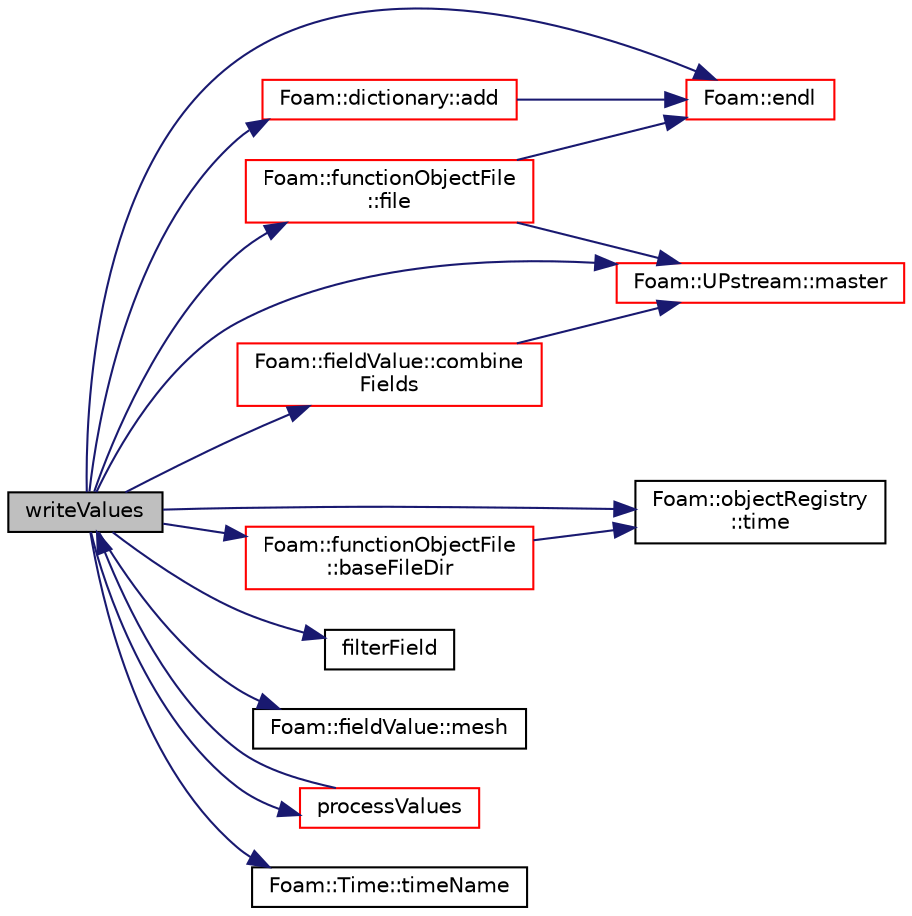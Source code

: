 digraph "writeValues"
{
  bgcolor="transparent";
  edge [fontname="Helvetica",fontsize="10",labelfontname="Helvetica",labelfontsize="10"];
  node [fontname="Helvetica",fontsize="10",shape=record];
  rankdir="LR";
  Node1 [label="writeValues",height=0.2,width=0.4,color="black", fillcolor="grey75", style="filled", fontcolor="black"];
  Node1 -> Node2 [color="midnightblue",fontsize="10",style="solid",fontname="Helvetica"];
  Node2 [label="Foam::dictionary::add",height=0.2,width=0.4,color="red",URL="$a00523.html#ac2ddcab42322c8d8af5e5830ab4d431b",tooltip="Add a new entry. "];
  Node2 -> Node3 [color="midnightblue",fontsize="10",style="solid",fontname="Helvetica"];
  Node3 [label="Foam::endl",height=0.2,width=0.4,color="red",URL="$a10733.html#a2db8fe02a0d3909e9351bb4275b23ce4",tooltip="Add newline and flush stream. "];
  Node1 -> Node4 [color="midnightblue",fontsize="10",style="solid",fontname="Helvetica"];
  Node4 [label="Foam::functionObjectFile\l::baseFileDir",height=0.2,width=0.4,color="red",URL="$a00868.html#a5fcb779680675270b18a614f9a87f1e0",tooltip="Return the base directory for output. "];
  Node4 -> Node5 [color="midnightblue",fontsize="10",style="solid",fontname="Helvetica"];
  Node5 [label="Foam::objectRegistry\l::time",height=0.2,width=0.4,color="black",URL="$a01690.html#a48fcf6de2789aff6b430b5fc1a05693f",tooltip="Return time. "];
  Node1 -> Node6 [color="midnightblue",fontsize="10",style="solid",fontname="Helvetica"];
  Node6 [label="Foam::fieldValue::combine\lFields",height=0.2,width=0.4,color="red",URL="$a00772.html#ae9e87db5645f020a41378fc7fcd9b8bd",tooltip="Combine fields from all processor domains into single field. "];
  Node6 -> Node7 [color="midnightblue",fontsize="10",style="solid",fontname="Helvetica"];
  Node7 [label="Foam::UPstream::master",height=0.2,width=0.4,color="red",URL="$a02766.html#a36af549940a0aae3733774649594489f",tooltip="Am I the master process. "];
  Node1 -> Node3 [color="midnightblue",fontsize="10",style="solid",fontname="Helvetica"];
  Node1 -> Node8 [color="midnightblue",fontsize="10",style="solid",fontname="Helvetica"];
  Node8 [label="Foam::functionObjectFile\l::file",height=0.2,width=0.4,color="red",URL="$a00868.html#aa14822a6edd4ec6d642d61132850f2b4",tooltip="Return access to the file (if only 1) "];
  Node8 -> Node3 [color="midnightblue",fontsize="10",style="solid",fontname="Helvetica"];
  Node8 -> Node7 [color="midnightblue",fontsize="10",style="solid",fontname="Helvetica"];
  Node1 -> Node9 [color="midnightblue",fontsize="10",style="solid",fontname="Helvetica"];
  Node9 [label="filterField",height=0.2,width=0.4,color="black",URL="$a00734.html#a2df9a06c35c18b748ce1bd7c148ea339",tooltip="Filter a surface field according to faceIds. "];
  Node1 -> Node7 [color="midnightblue",fontsize="10",style="solid",fontname="Helvetica"];
  Node1 -> Node10 [color="midnightblue",fontsize="10",style="solid",fontname="Helvetica"];
  Node10 [label="Foam::fieldValue::mesh",height=0.2,width=0.4,color="black",URL="$a00772.html#a628df3d8f239d8393610d6310eb56ad1",tooltip="Helper function to return the reference to the mesh. "];
  Node1 -> Node11 [color="midnightblue",fontsize="10",style="solid",fontname="Helvetica"];
  Node11 [label="processValues",height=0.2,width=0.4,color="red",URL="$a00734.html#ab1a981639b7737c8969297c853f349ea",tooltip="Apply the &#39;operation&#39; to the values. Wrapper around. "];
  Node11 -> Node1 [color="midnightblue",fontsize="10",style="solid",fontname="Helvetica"];
  Node1 -> Node5 [color="midnightblue",fontsize="10",style="solid",fontname="Helvetica"];
  Node1 -> Node12 [color="midnightblue",fontsize="10",style="solid",fontname="Helvetica"];
  Node12 [label="Foam::Time::timeName",height=0.2,width=0.4,color="black",URL="$a02610.html#a5ae6a110de1b22323e19a46943c7f0c1",tooltip="Return time name of given scalar time. "];
}
